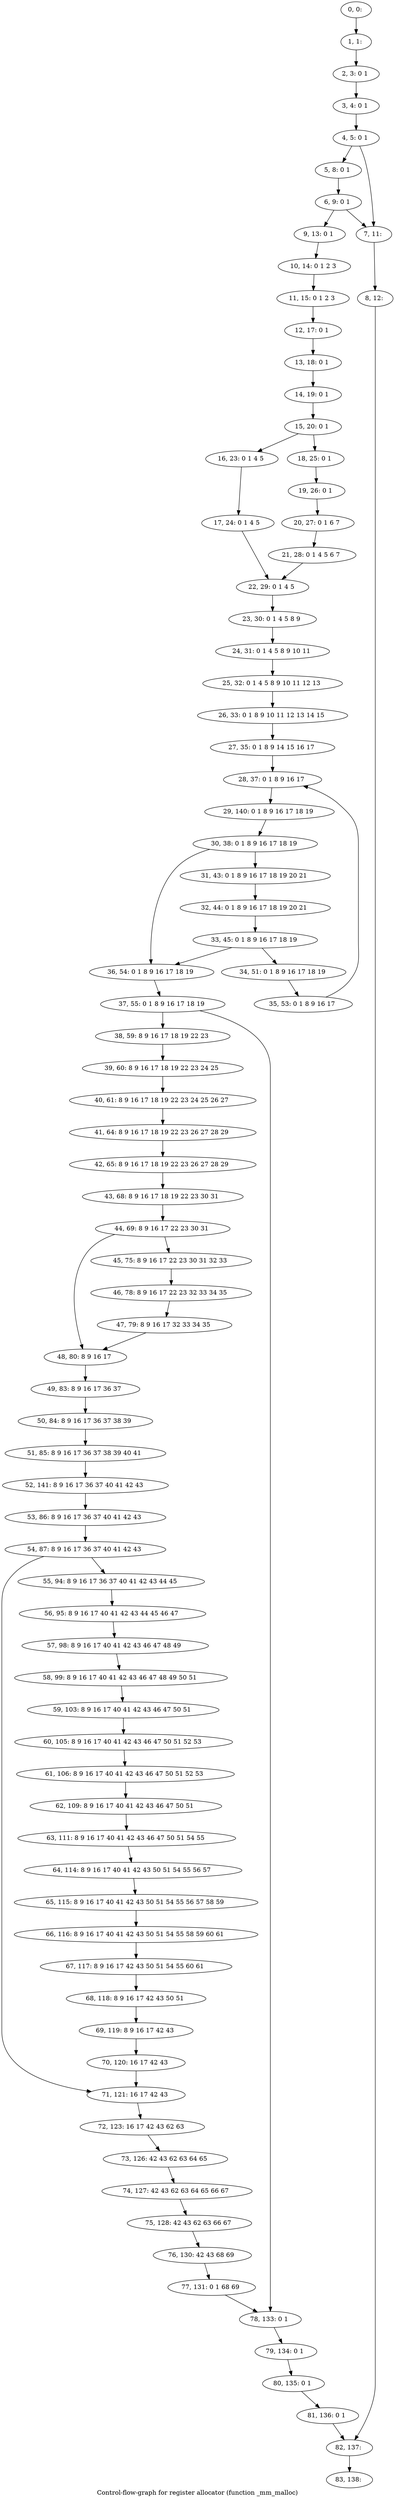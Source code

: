 digraph G {
graph [label="Control-flow-graph for register allocator (function _mm_malloc)"]
0[label="0, 0: "];
1[label="1, 1: "];
2[label="2, 3: 0 1 "];
3[label="3, 4: 0 1 "];
4[label="4, 5: 0 1 "];
5[label="5, 8: 0 1 "];
6[label="6, 9: 0 1 "];
7[label="7, 11: "];
8[label="8, 12: "];
9[label="9, 13: 0 1 "];
10[label="10, 14: 0 1 2 3 "];
11[label="11, 15: 0 1 2 3 "];
12[label="12, 17: 0 1 "];
13[label="13, 18: 0 1 "];
14[label="14, 19: 0 1 "];
15[label="15, 20: 0 1 "];
16[label="16, 23: 0 1 4 5 "];
17[label="17, 24: 0 1 4 5 "];
18[label="18, 25: 0 1 "];
19[label="19, 26: 0 1 "];
20[label="20, 27: 0 1 6 7 "];
21[label="21, 28: 0 1 4 5 6 7 "];
22[label="22, 29: 0 1 4 5 "];
23[label="23, 30: 0 1 4 5 8 9 "];
24[label="24, 31: 0 1 4 5 8 9 10 11 "];
25[label="25, 32: 0 1 4 5 8 9 10 11 12 13 "];
26[label="26, 33: 0 1 8 9 10 11 12 13 14 15 "];
27[label="27, 35: 0 1 8 9 14 15 16 17 "];
28[label="28, 37: 0 1 8 9 16 17 "];
29[label="29, 140: 0 1 8 9 16 17 18 19 "];
30[label="30, 38: 0 1 8 9 16 17 18 19 "];
31[label="31, 43: 0 1 8 9 16 17 18 19 20 21 "];
32[label="32, 44: 0 1 8 9 16 17 18 19 20 21 "];
33[label="33, 45: 0 1 8 9 16 17 18 19 "];
34[label="34, 51: 0 1 8 9 16 17 18 19 "];
35[label="35, 53: 0 1 8 9 16 17 "];
36[label="36, 54: 0 1 8 9 16 17 18 19 "];
37[label="37, 55: 0 1 8 9 16 17 18 19 "];
38[label="38, 59: 8 9 16 17 18 19 22 23 "];
39[label="39, 60: 8 9 16 17 18 19 22 23 24 25 "];
40[label="40, 61: 8 9 16 17 18 19 22 23 24 25 26 27 "];
41[label="41, 64: 8 9 16 17 18 19 22 23 26 27 28 29 "];
42[label="42, 65: 8 9 16 17 18 19 22 23 26 27 28 29 "];
43[label="43, 68: 8 9 16 17 18 19 22 23 30 31 "];
44[label="44, 69: 8 9 16 17 22 23 30 31 "];
45[label="45, 75: 8 9 16 17 22 23 30 31 32 33 "];
46[label="46, 78: 8 9 16 17 22 23 32 33 34 35 "];
47[label="47, 79: 8 9 16 17 32 33 34 35 "];
48[label="48, 80: 8 9 16 17 "];
49[label="49, 83: 8 9 16 17 36 37 "];
50[label="50, 84: 8 9 16 17 36 37 38 39 "];
51[label="51, 85: 8 9 16 17 36 37 38 39 40 41 "];
52[label="52, 141: 8 9 16 17 36 37 40 41 42 43 "];
53[label="53, 86: 8 9 16 17 36 37 40 41 42 43 "];
54[label="54, 87: 8 9 16 17 36 37 40 41 42 43 "];
55[label="55, 94: 8 9 16 17 36 37 40 41 42 43 44 45 "];
56[label="56, 95: 8 9 16 17 40 41 42 43 44 45 46 47 "];
57[label="57, 98: 8 9 16 17 40 41 42 43 46 47 48 49 "];
58[label="58, 99: 8 9 16 17 40 41 42 43 46 47 48 49 50 51 "];
59[label="59, 103: 8 9 16 17 40 41 42 43 46 47 50 51 "];
60[label="60, 105: 8 9 16 17 40 41 42 43 46 47 50 51 52 53 "];
61[label="61, 106: 8 9 16 17 40 41 42 43 46 47 50 51 52 53 "];
62[label="62, 109: 8 9 16 17 40 41 42 43 46 47 50 51 "];
63[label="63, 111: 8 9 16 17 40 41 42 43 46 47 50 51 54 55 "];
64[label="64, 114: 8 9 16 17 40 41 42 43 50 51 54 55 56 57 "];
65[label="65, 115: 8 9 16 17 40 41 42 43 50 51 54 55 56 57 58 59 "];
66[label="66, 116: 8 9 16 17 40 41 42 43 50 51 54 55 58 59 60 61 "];
67[label="67, 117: 8 9 16 17 42 43 50 51 54 55 60 61 "];
68[label="68, 118: 8 9 16 17 42 43 50 51 "];
69[label="69, 119: 8 9 16 17 42 43 "];
70[label="70, 120: 16 17 42 43 "];
71[label="71, 121: 16 17 42 43 "];
72[label="72, 123: 16 17 42 43 62 63 "];
73[label="73, 126: 42 43 62 63 64 65 "];
74[label="74, 127: 42 43 62 63 64 65 66 67 "];
75[label="75, 128: 42 43 62 63 66 67 "];
76[label="76, 130: 42 43 68 69 "];
77[label="77, 131: 0 1 68 69 "];
78[label="78, 133: 0 1 "];
79[label="79, 134: 0 1 "];
80[label="80, 135: 0 1 "];
81[label="81, 136: 0 1 "];
82[label="82, 137: "];
83[label="83, 138: "];
0->1 ;
1->2 ;
2->3 ;
3->4 ;
4->5 ;
4->7 ;
5->6 ;
6->7 ;
6->9 ;
7->8 ;
8->82 ;
9->10 ;
10->11 ;
11->12 ;
12->13 ;
13->14 ;
14->15 ;
15->16 ;
15->18 ;
16->17 ;
17->22 ;
18->19 ;
19->20 ;
20->21 ;
21->22 ;
22->23 ;
23->24 ;
24->25 ;
25->26 ;
26->27 ;
27->28 ;
28->29 ;
29->30 ;
30->31 ;
30->36 ;
31->32 ;
32->33 ;
33->34 ;
33->36 ;
34->35 ;
35->28 ;
36->37 ;
37->38 ;
37->78 ;
38->39 ;
39->40 ;
40->41 ;
41->42 ;
42->43 ;
43->44 ;
44->45 ;
44->48 ;
45->46 ;
46->47 ;
47->48 ;
48->49 ;
49->50 ;
50->51 ;
51->52 ;
52->53 ;
53->54 ;
54->55 ;
54->71 ;
55->56 ;
56->57 ;
57->58 ;
58->59 ;
59->60 ;
60->61 ;
61->62 ;
62->63 ;
63->64 ;
64->65 ;
65->66 ;
66->67 ;
67->68 ;
68->69 ;
69->70 ;
70->71 ;
71->72 ;
72->73 ;
73->74 ;
74->75 ;
75->76 ;
76->77 ;
77->78 ;
78->79 ;
79->80 ;
80->81 ;
81->82 ;
82->83 ;
}
